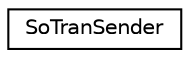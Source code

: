 digraph "Graphical Class Hierarchy"
{
 // LATEX_PDF_SIZE
  edge [fontname="Helvetica",fontsize="10",labelfontname="Helvetica",labelfontsize="10"];
  node [fontname="Helvetica",fontsize="10",shape=record];
  rankdir="LR";
  Node0 [label="SoTranSender",height=0.2,width=0.4,color="black", fillcolor="white", style="filled",URL="$classSoTranSender.html",tooltip=" "];
}
